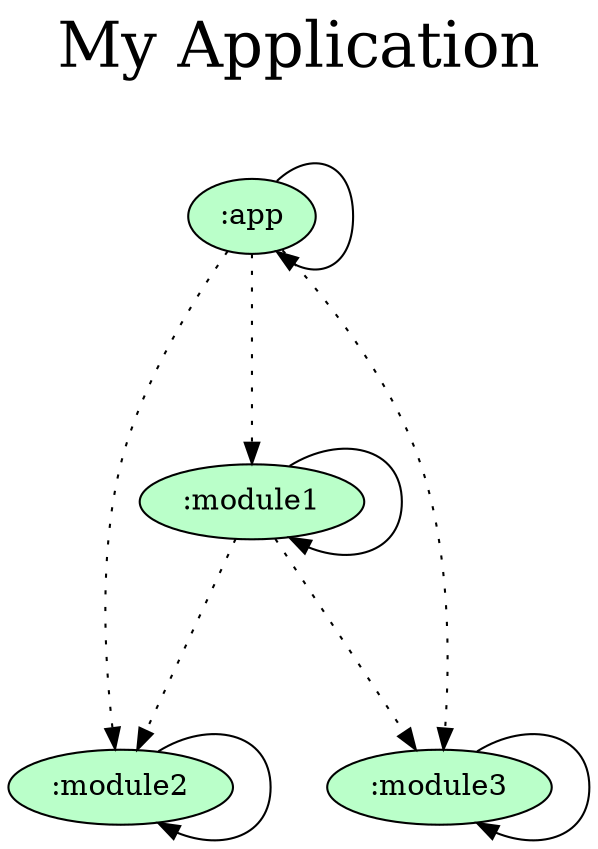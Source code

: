 digraph {
  graph [label="My Application\n ",labelloc=t,fontsize=30,ranksep=1.4];
  node [style=filled, fillcolor="#bbbbbb"];
  rankdir=TB;

  # Projects

  ":app" [fillcolor="#baffc9"];
  ":module1" [fillcolor="#baffc9"];
  ":module2" [fillcolor="#baffc9"];
  ":module3" [fillcolor="#baffc9"];

  {rank = same;}

  # Dependencies

  ":app" -> ":app"
  ":app" -> ":module1" [style=dotted]
  ":app" -> ":module2" [style=dotted]
  ":app" -> ":module3" [style=dotted]
  ":module1" -> ":module1"
  ":module1" -> ":module2" [style=dotted]
  ":module1" -> ":module3" [style=dotted]
  ":module2" -> ":module2"
  ":module3" -> ":module3"
}
